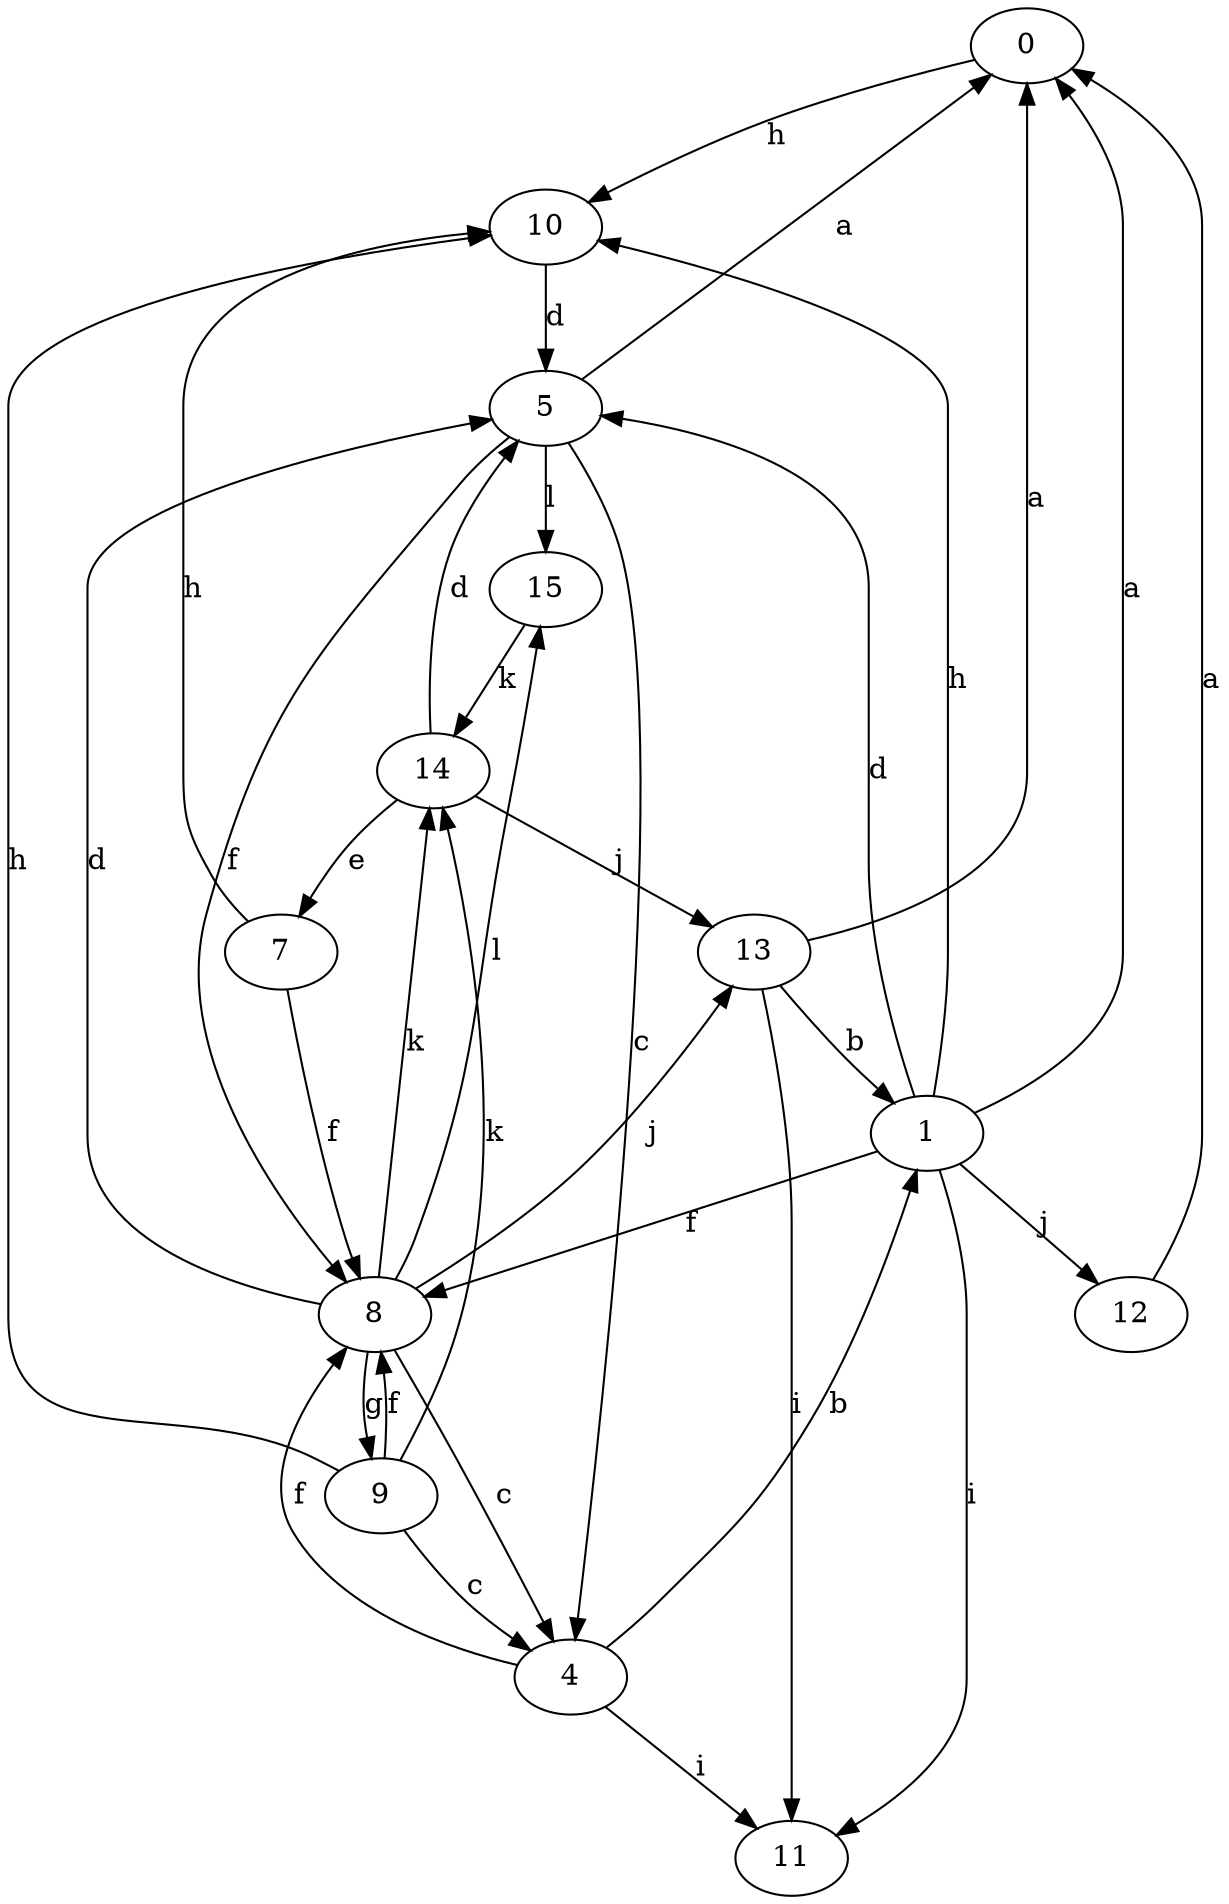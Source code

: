 strict digraph  {
0;
1;
4;
5;
7;
8;
9;
10;
11;
12;
13;
14;
15;
0 -> 10  [label=h];
1 -> 0  [label=a];
1 -> 5  [label=d];
1 -> 8  [label=f];
1 -> 10  [label=h];
1 -> 11  [label=i];
1 -> 12  [label=j];
4 -> 1  [label=b];
4 -> 8  [label=f];
4 -> 11  [label=i];
5 -> 0  [label=a];
5 -> 4  [label=c];
5 -> 8  [label=f];
5 -> 15  [label=l];
7 -> 8  [label=f];
7 -> 10  [label=h];
8 -> 4  [label=c];
8 -> 5  [label=d];
8 -> 9  [label=g];
8 -> 13  [label=j];
8 -> 14  [label=k];
8 -> 15  [label=l];
9 -> 4  [label=c];
9 -> 8  [label=f];
9 -> 10  [label=h];
9 -> 14  [label=k];
10 -> 5  [label=d];
12 -> 0  [label=a];
13 -> 0  [label=a];
13 -> 1  [label=b];
13 -> 11  [label=i];
14 -> 5  [label=d];
14 -> 7  [label=e];
14 -> 13  [label=j];
15 -> 14  [label=k];
}
